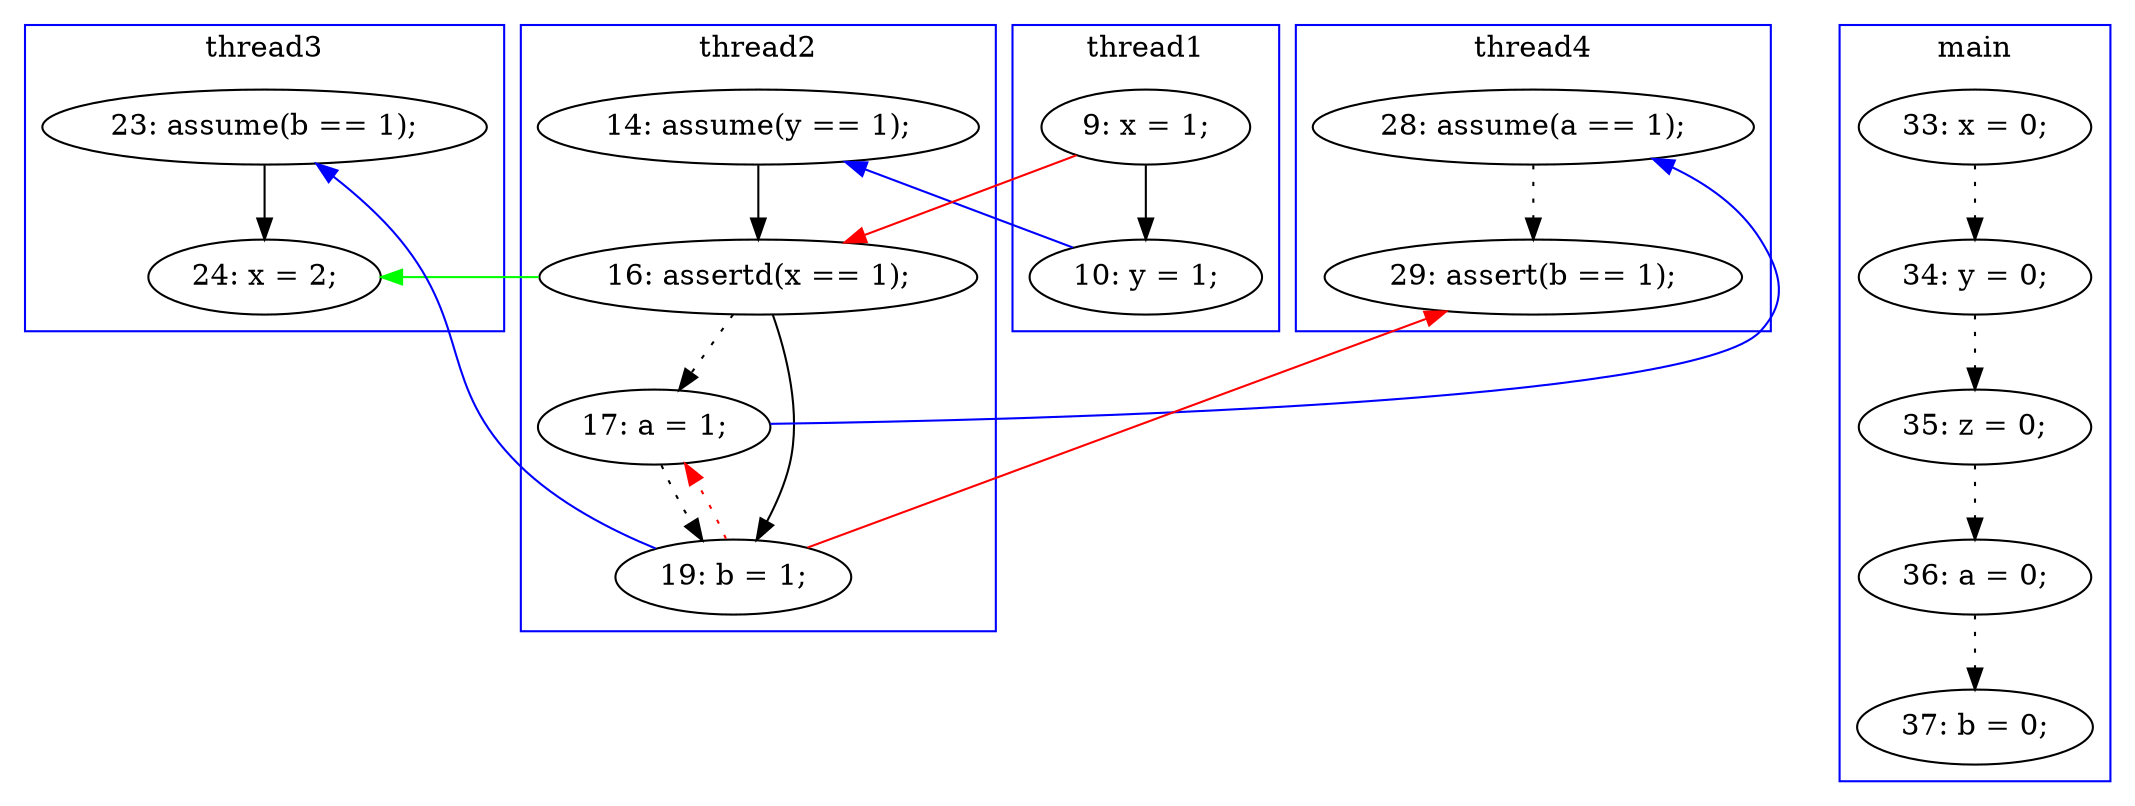 digraph ProofObject {
	19 -> 22 [style = dotted, color = black]
	5 -> 6 [style = dotted, color = black]
	27 -> 28 [color = Black]
	16 -> 19 [color = Black]
	14 -> 16 [color = Blue, constraint = false]
	24 -> 27 [color = Blue, constraint = false]
	19 -> 24 [color = Black]
	10 -> 14 [color = Black]
	25 -> 30 [style = dotted, color = black]
	2 -> 3 [style = dotted, color = black]
	19 -> 28 [color = Green, constraint = false]
	22 -> 24 [style = dotted, color = black]
	22 -> 25 [color = Blue, constraint = false]
	24 -> 30 [color = Red, constraint = false]
	24 -> 22 [style = dotted, color = red, constraint = false]
	4 -> 5 [style = dotted, color = black]
	10 -> 19 [color = Red, constraint = false]
	3 -> 4 [style = dotted, color = black]
	subgraph cluster4 {
		label = thread4
		color = blue
		25  [label = "28: assume(a == 1);"]
		30  [label = "29: assert(b == 1);"]
	}
	subgraph cluster3 {
		label = thread3
		color = blue
		27  [label = "23: assume(b == 1);"]
		28  [label = "24: x = 2;"]
	}
	subgraph cluster1 {
		label = thread1
		color = blue
		10  [label = "9: x = 1;"]
		14  [label = "10: y = 1;"]
	}
	subgraph cluster0 {
		label = main
		color = blue
		3  [label = "34: y = 0;"]
		2  [label = "33: x = 0;"]
		4  [label = "35: z = 0;"]
		6  [label = "37: b = 0;"]
		5  [label = "36: a = 0;"]
	}
	subgraph cluster2 {
		label = thread2
		color = blue
		19  [label = "16: assertd(x == 1);"]
		22  [label = "17: a = 1;"]
		24  [label = "19: b = 1;"]
		16  [label = "14: assume(y == 1);"]
	}
}